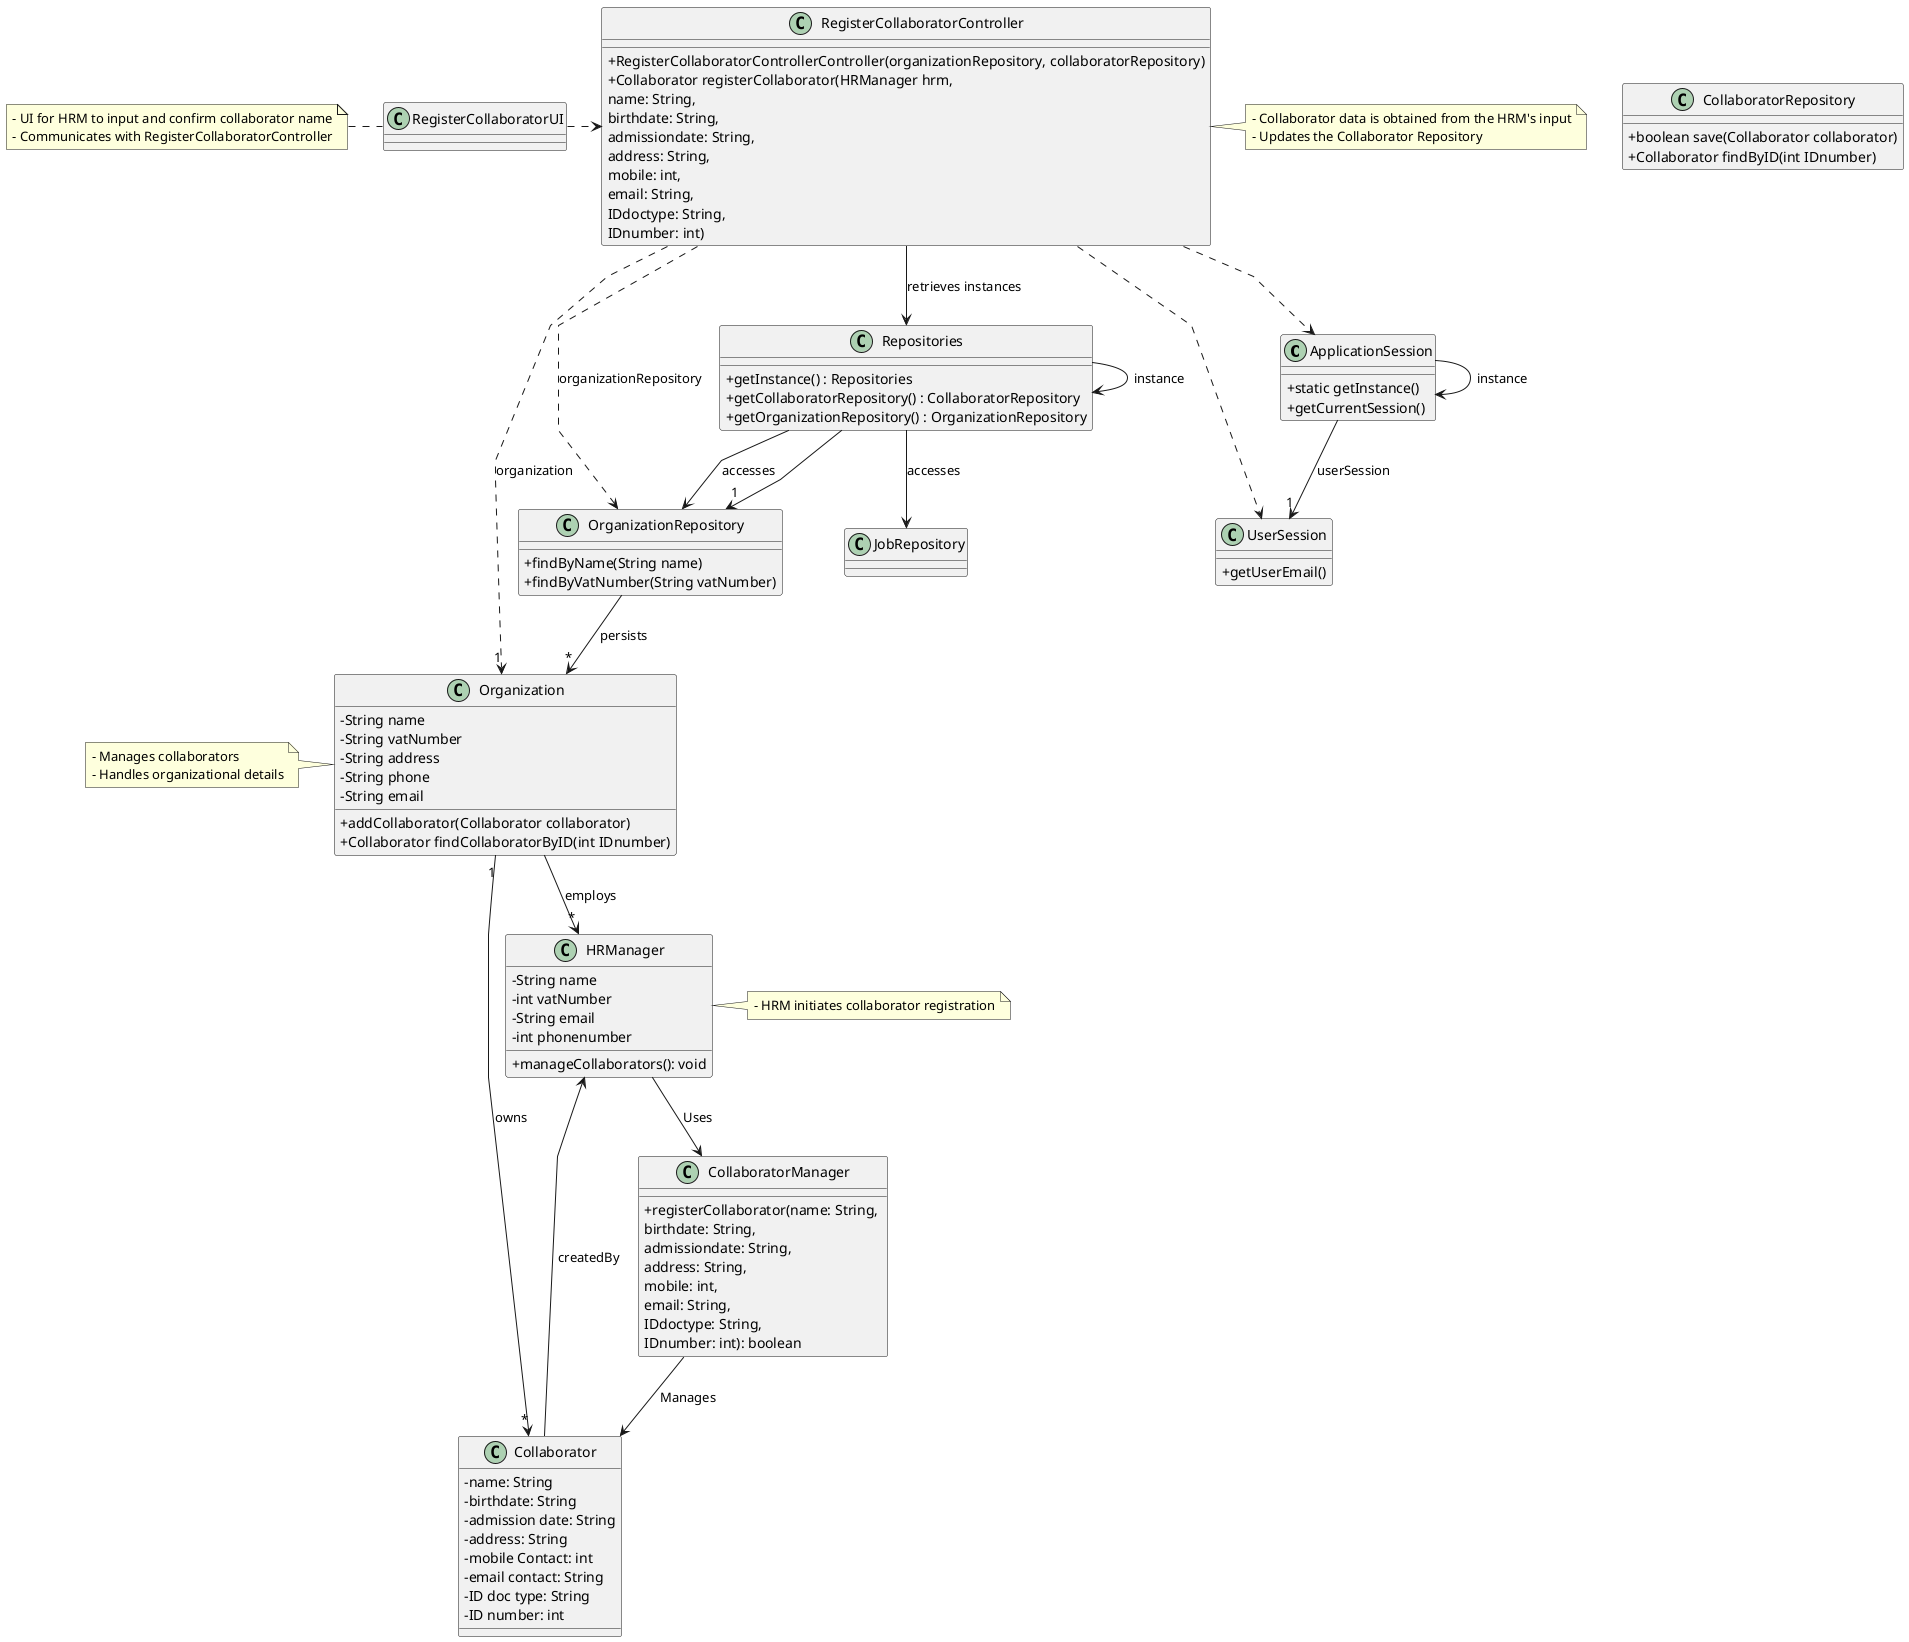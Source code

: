 @startuml
 'skinparam monochrome true
 skinparam packageStyle rectangle
 skinparam shadowing false
 skinparam linetype polyline
 'skinparam linetype orto

 skinparam classAttributeIconSize 0

 'left to right direction

 class ApplicationSession
 {
     + static getInstance()
     + getCurrentSession()
 }

 class UserSession
 {
     + getUserEmail()
 }

class Collaborator {
    - name: String
    - birthdate: String
    - admission date: String
    - address: String
    - mobile Contact: int
    - email contact: String
    - ID doc type: String
    - ID number: int
}

 class CollaboratorManager {
     + registerCollaborator(name: String, \nbirthdate: String, \nadmissiondate: String, \naddress: String, \nmobile: int, \nemail: String, \nIDdoctype: String, \nIDnumber: int): boolean
 }

 class CollaboratorRepository {
   + boolean save(Collaborator collaborator)
   + Collaborator findByID(int IDnumber)
 }

 class Organization {
   - String name
   - String vatNumber
   - String address
   - String phone
   - String email
   + addCollaborator(Collaborator collaborator)
   + Collaborator findCollaboratorByID(int IDnumber)
 }

 class OrganizationRepository {
   + findByName(String name)
   + findByVatNumber(String vatNumber)
 }

 class Repositories {
   + getInstance() : Repositories
   + getCollaboratorRepository() : CollaboratorRepository
   + getOrganizationRepository() : OrganizationRepository
 }

 class RegisterCollaboratorController {
   + RegisterCollaboratorControllerController(organizationRepository, collaboratorRepository)
   + Collaborator registerCollaborator(HRManager hrm, \nname: String, \nbirthdate: String, \nadmissiondate: String, \naddress: String, \nmobile: int, \nemail: String, \nIDdoctype: String, \nIDnumber: int)
 }

 class RegisterCollaboratorUI {

 }

 class HRManager {
    - String name
    - int vatNumber
    - String email
    - int phonenumber
     + manageCollaborators(): void
 }

 CollaboratorManager --> Collaborator: Manages
 HRManager --> CollaboratorManager: Uses

 note right of RegisterCollaboratorController
   - Collaborator data is obtained from the HRM's input
   - Updates the Collaborator Repository
 end note

 note right of HRManager
   - HRM initiates collaborator registration
 end note

 note left of RegisterCollaboratorUI
   - UI for HRM to input and confirm collaborator name
   - Communicates with RegisterCollaboratorController
 end note

 note left of Organization
   - Manages collaborators
   - Handles organizational details
 end note

 Repositories -> Repositories : instance
 ApplicationSession -> ApplicationSession : instance

 RegisterCollaboratorUI .> RegisterCollaboratorController

 RegisterCollaboratorController -down-> Repositories : retrieves instances

 Repositories -down-> JobRepository : accesses
 Repositories -down-> OrganizationRepository : accesses

 RegisterCollaboratorController ..> OrganizationRepository : organizationRepository

 Repositories --> "1" OrganizationRepository

 OrganizationRepository --> "*" Organization : persists
 ApplicationSession --> "1" UserSession : userSession

 RegisterCollaboratorController ..> "1" Organization : organization
 RegisterCollaboratorController ..> ApplicationSession
 RegisterCollaboratorController ..> UserSession
 Organization "1" --> "*" Collaborator : owns
 Collaborator --> HRManager : createdBy

 Organization --> "*" HRManager : employs

 @enduml